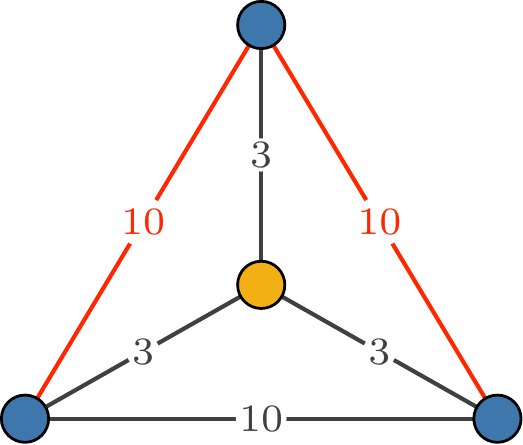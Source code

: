 \documentclass{standalone}
\usepackage{tikz}
\usepackage{tikz-network}

\begin{document}
\begin{tikzpicture}
		\Vertex[RGB,color={61,119,171},x=-3,y=0]{R1}
		\Vertex[RGB,color={61,119,171},x=3,y=0]{R2}
		\Vertex[RGB,color={61,119,171},x=0,y=5]{R3}
		\Vertex[RGB,color={243,176,20},x=0,y=1.7]{S1}

        \Edge[fontscale=2,label=10](R1)(R2)
        \Edge[fontscale=2,label=10,RGB,color={255,38,0}](R2)(R3)
        \Edge[fontscale=2,label=10,RGB,color={255,38,0}](R3)(R1)
        \Edge[fontscale=2,label=3](S1)(R1)
        \Edge[fontscale=2,label=3](S1)(R2)
        \Edge[fontscale=2,label=3](S1)(R3)
\end{tikzpicture}
\end{document}
